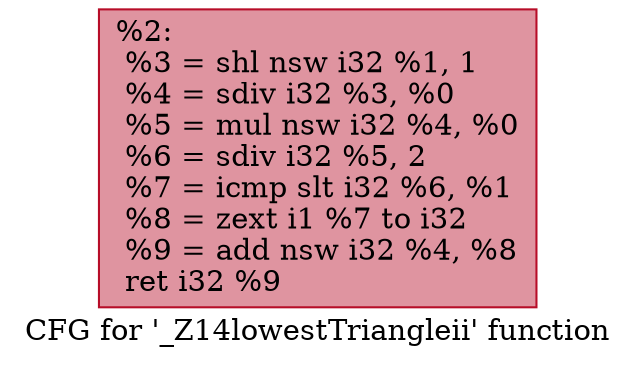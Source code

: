 digraph "CFG for '_Z14lowestTriangleii' function" {
	label="CFG for '_Z14lowestTriangleii' function";

	Node0x55622a71b650 [shape=record,color="#b70d28ff", style=filled, fillcolor="#b70d2870",label="{%2:\l  %3 = shl nsw i32 %1, 1\l  %4 = sdiv i32 %3, %0\l  %5 = mul nsw i32 %4, %0\l  %6 = sdiv i32 %5, 2\l  %7 = icmp slt i32 %6, %1\l  %8 = zext i1 %7 to i32\l  %9 = add nsw i32 %4, %8\l  ret i32 %9\l}"];
}
